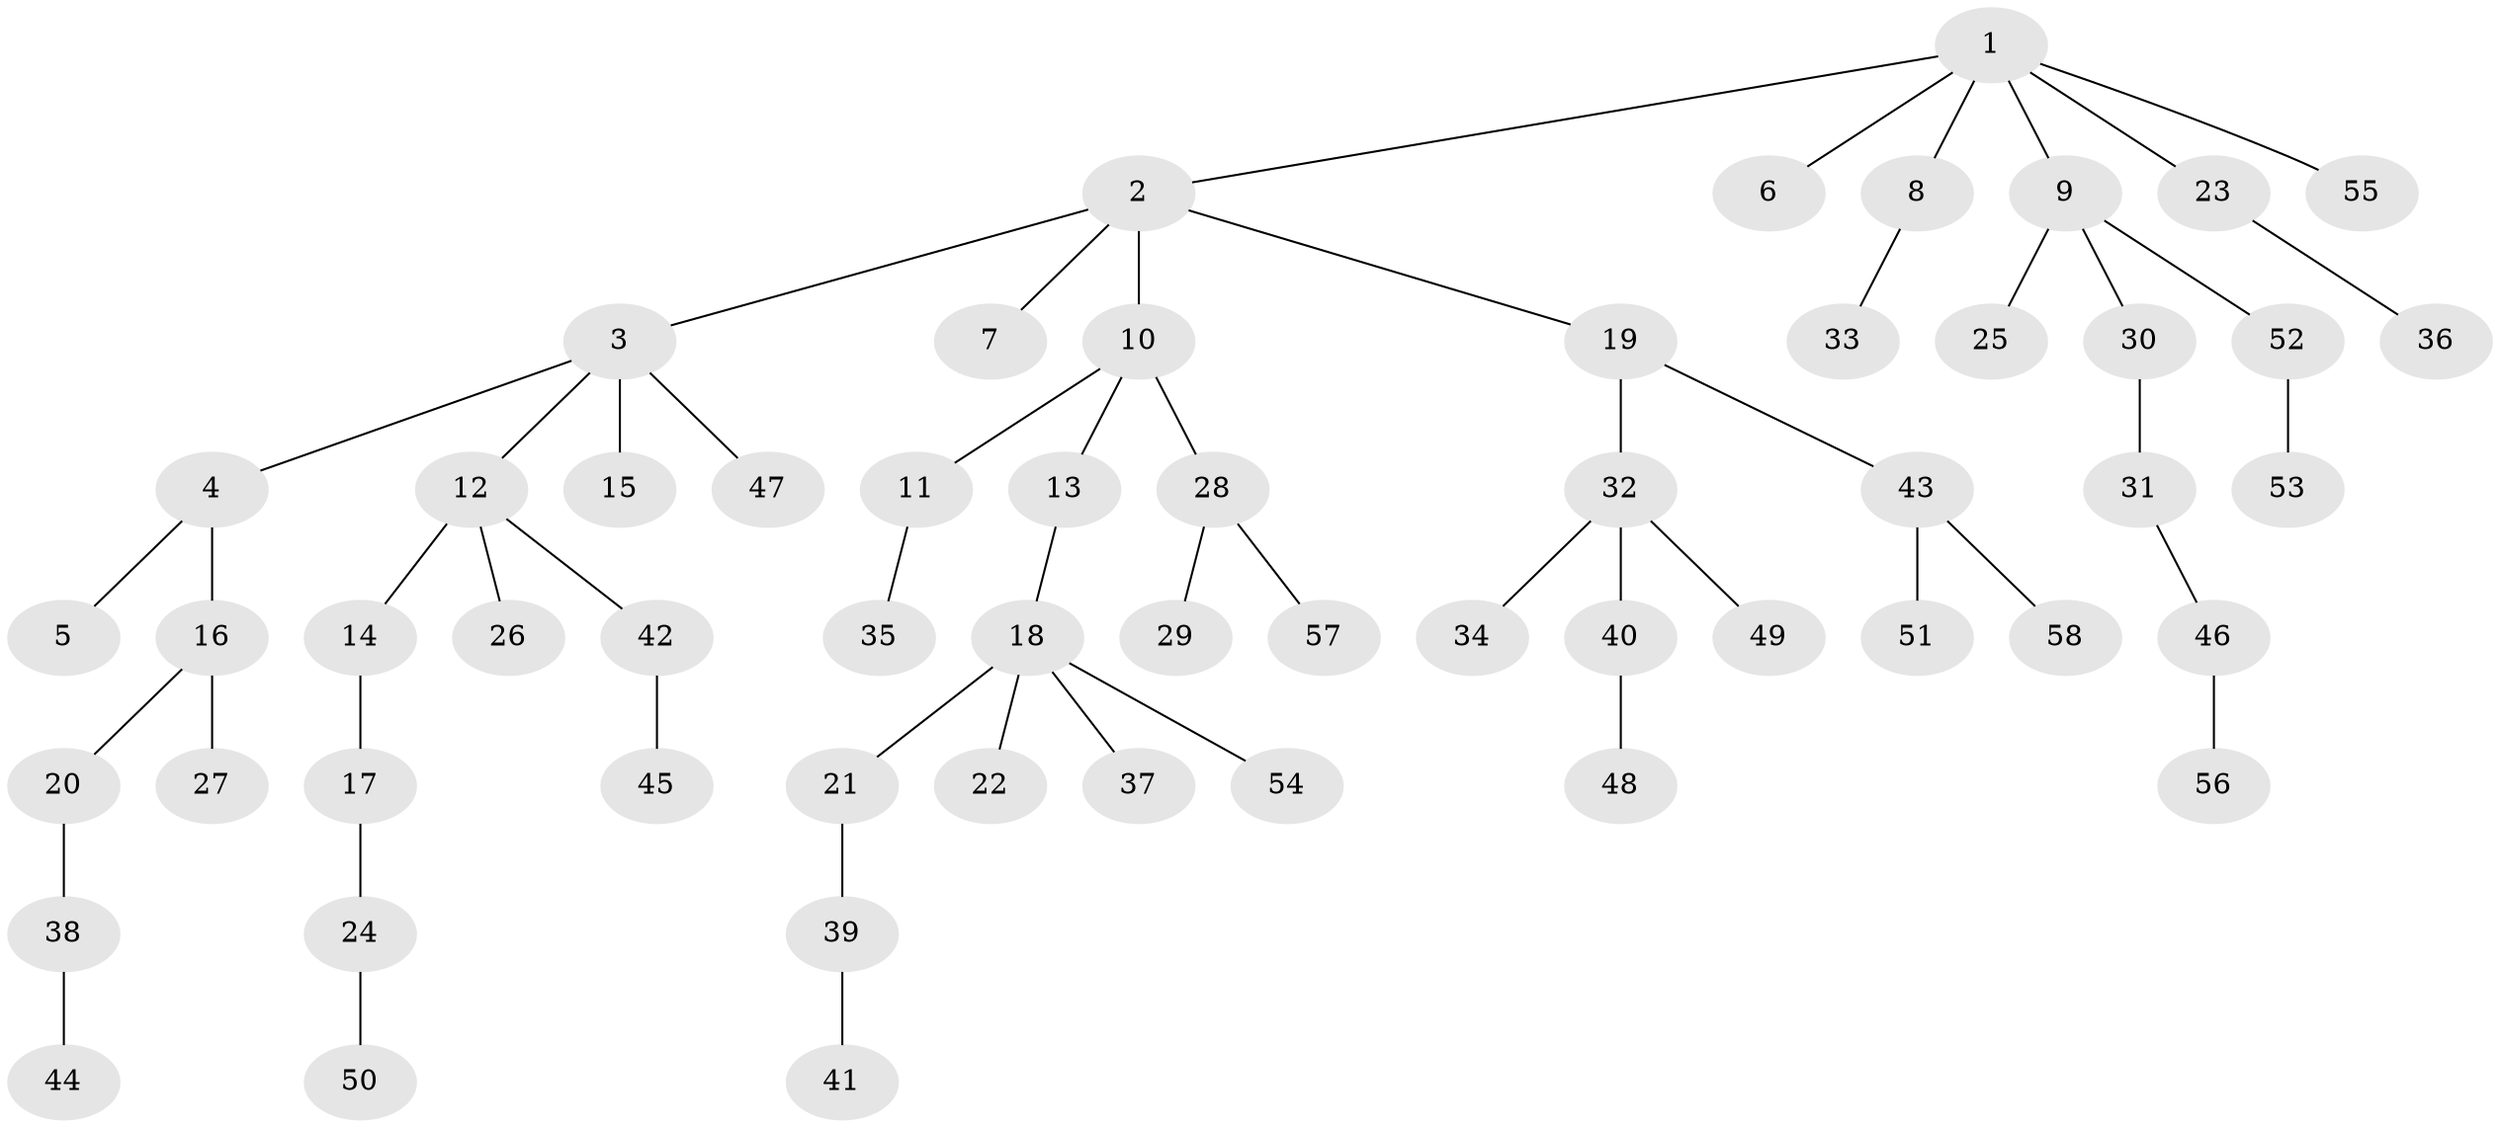 // coarse degree distribution, {4: 0.0975609756097561, 2: 0.3170731707317073, 3: 0.12195121951219512, 1: 0.43902439024390244, 5: 0.024390243902439025}
// Generated by graph-tools (version 1.1) at 2025/37/03/04/25 23:37:26]
// undirected, 58 vertices, 57 edges
graph export_dot {
  node [color=gray90,style=filled];
  1;
  2;
  3;
  4;
  5;
  6;
  7;
  8;
  9;
  10;
  11;
  12;
  13;
  14;
  15;
  16;
  17;
  18;
  19;
  20;
  21;
  22;
  23;
  24;
  25;
  26;
  27;
  28;
  29;
  30;
  31;
  32;
  33;
  34;
  35;
  36;
  37;
  38;
  39;
  40;
  41;
  42;
  43;
  44;
  45;
  46;
  47;
  48;
  49;
  50;
  51;
  52;
  53;
  54;
  55;
  56;
  57;
  58;
  1 -- 2;
  1 -- 6;
  1 -- 8;
  1 -- 9;
  1 -- 23;
  1 -- 55;
  2 -- 3;
  2 -- 7;
  2 -- 10;
  2 -- 19;
  3 -- 4;
  3 -- 12;
  3 -- 15;
  3 -- 47;
  4 -- 5;
  4 -- 16;
  8 -- 33;
  9 -- 25;
  9 -- 30;
  9 -- 52;
  10 -- 11;
  10 -- 13;
  10 -- 28;
  11 -- 35;
  12 -- 14;
  12 -- 26;
  12 -- 42;
  13 -- 18;
  14 -- 17;
  16 -- 20;
  16 -- 27;
  17 -- 24;
  18 -- 21;
  18 -- 22;
  18 -- 37;
  18 -- 54;
  19 -- 32;
  19 -- 43;
  20 -- 38;
  21 -- 39;
  23 -- 36;
  24 -- 50;
  28 -- 29;
  28 -- 57;
  30 -- 31;
  31 -- 46;
  32 -- 34;
  32 -- 40;
  32 -- 49;
  38 -- 44;
  39 -- 41;
  40 -- 48;
  42 -- 45;
  43 -- 51;
  43 -- 58;
  46 -- 56;
  52 -- 53;
}
